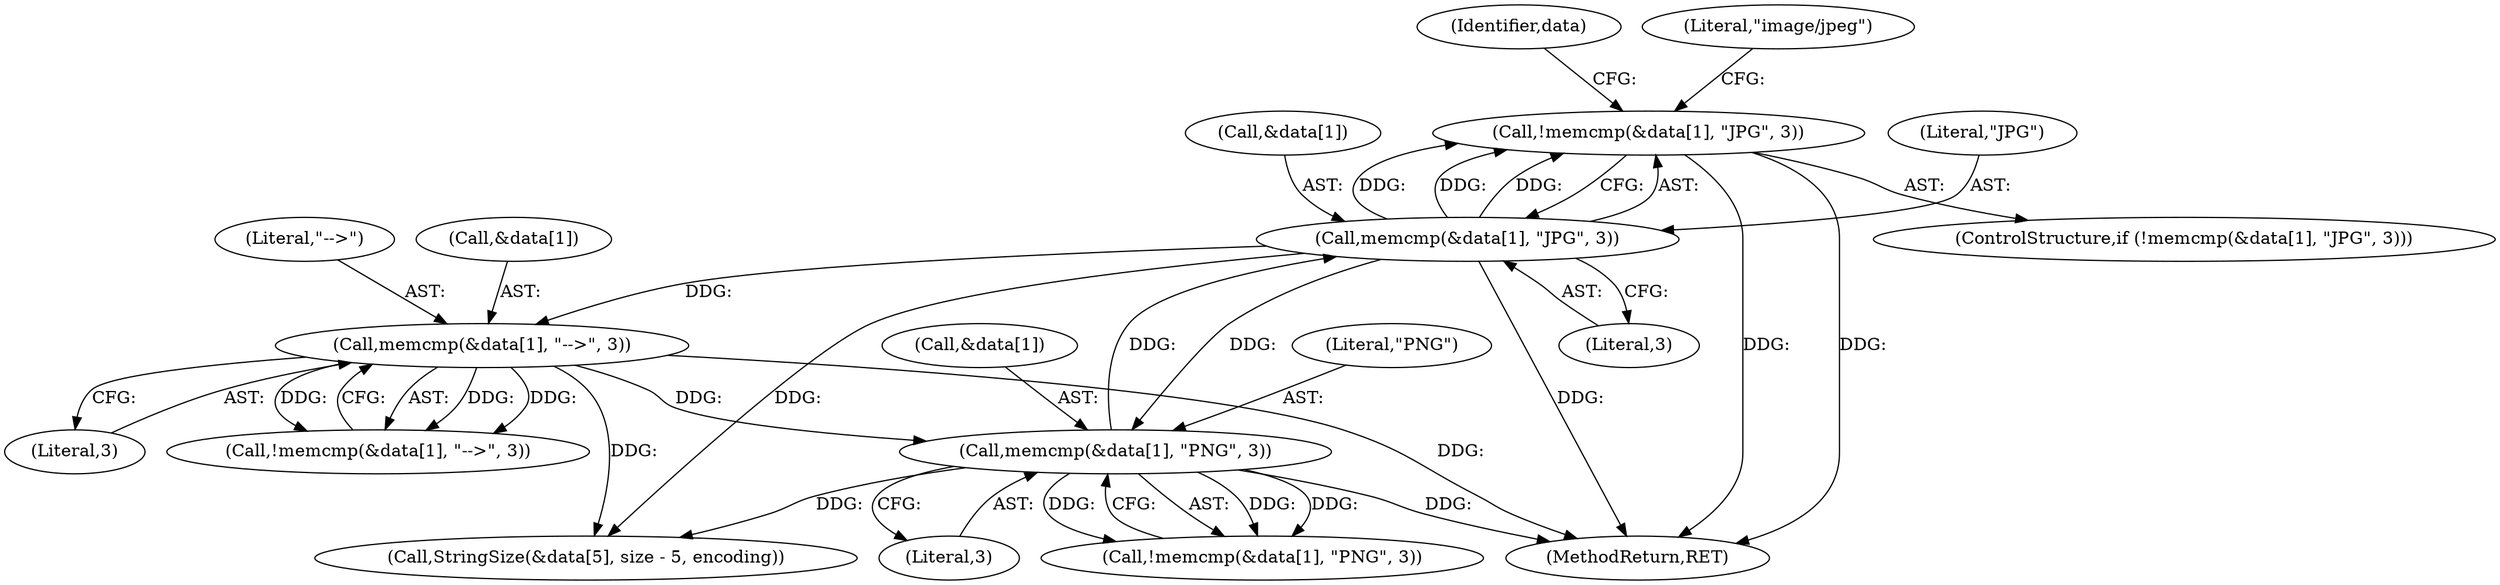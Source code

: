 digraph "0_Android_7a3246b870ddd11861eda2ab458b11d723c7f62c_0@API" {
"1000269" [label="(Call,!memcmp(&data[1], \"JPG\", 3))"];
"1000270" [label="(Call,memcmp(&data[1], \"JPG\", 3))"];
"1000257" [label="(Call,memcmp(&data[1], \"PNG\", 3))"];
"1000283" [label="(Call,memcmp(&data[1], \"-->\", 3))"];
"1000288" [label="(Literal,\"-->\")"];
"1000262" [label="(Literal,\"PNG\")"];
"1000268" [label="(ControlStructure,if (!memcmp(&data[1], \"JPG\", 3)))"];
"1000286" [label="(Identifier,data)"];
"1000271" [label="(Call,&data[1])"];
"1000257" [label="(Call,memcmp(&data[1], \"PNG\", 3))"];
"1000263" [label="(Literal,3)"];
"1000269" [label="(Call,!memcmp(&data[1], \"JPG\", 3))"];
"1000270" [label="(Call,memcmp(&data[1], \"JPG\", 3))"];
"1000275" [label="(Literal,\"JPG\")"];
"1000283" [label="(Call,memcmp(&data[1], \"-->\", 3))"];
"1000282" [label="(Call,!memcmp(&data[1], \"-->\", 3))"];
"1000256" [label="(Call,!memcmp(&data[1], \"PNG\", 3))"];
"1000279" [label="(Literal,\"image/jpeg\")"];
"1000258" [label="(Call,&data[1])"];
"1000284" [label="(Call,&data[1])"];
"1000276" [label="(Literal,3)"];
"1000348" [label="(MethodReturn,RET)"];
"1000313" [label="(Call,StringSize(&data[5], size - 5, encoding))"];
"1000289" [label="(Literal,3)"];
"1000269" -> "1000268"  [label="AST: "];
"1000269" -> "1000270"  [label="CFG: "];
"1000270" -> "1000269"  [label="AST: "];
"1000279" -> "1000269"  [label="CFG: "];
"1000286" -> "1000269"  [label="CFG: "];
"1000269" -> "1000348"  [label="DDG: "];
"1000269" -> "1000348"  [label="DDG: "];
"1000270" -> "1000269"  [label="DDG: "];
"1000270" -> "1000269"  [label="DDG: "];
"1000270" -> "1000269"  [label="DDG: "];
"1000270" -> "1000276"  [label="CFG: "];
"1000271" -> "1000270"  [label="AST: "];
"1000275" -> "1000270"  [label="AST: "];
"1000276" -> "1000270"  [label="AST: "];
"1000270" -> "1000348"  [label="DDG: "];
"1000270" -> "1000257"  [label="DDG: "];
"1000257" -> "1000270"  [label="DDG: "];
"1000270" -> "1000283"  [label="DDG: "];
"1000270" -> "1000313"  [label="DDG: "];
"1000257" -> "1000256"  [label="AST: "];
"1000257" -> "1000263"  [label="CFG: "];
"1000258" -> "1000257"  [label="AST: "];
"1000262" -> "1000257"  [label="AST: "];
"1000263" -> "1000257"  [label="AST: "];
"1000256" -> "1000257"  [label="CFG: "];
"1000257" -> "1000348"  [label="DDG: "];
"1000257" -> "1000256"  [label="DDG: "];
"1000257" -> "1000256"  [label="DDG: "];
"1000257" -> "1000256"  [label="DDG: "];
"1000283" -> "1000257"  [label="DDG: "];
"1000257" -> "1000313"  [label="DDG: "];
"1000283" -> "1000282"  [label="AST: "];
"1000283" -> "1000289"  [label="CFG: "];
"1000284" -> "1000283"  [label="AST: "];
"1000288" -> "1000283"  [label="AST: "];
"1000289" -> "1000283"  [label="AST: "];
"1000282" -> "1000283"  [label="CFG: "];
"1000283" -> "1000348"  [label="DDG: "];
"1000283" -> "1000282"  [label="DDG: "];
"1000283" -> "1000282"  [label="DDG: "];
"1000283" -> "1000282"  [label="DDG: "];
"1000283" -> "1000313"  [label="DDG: "];
}
